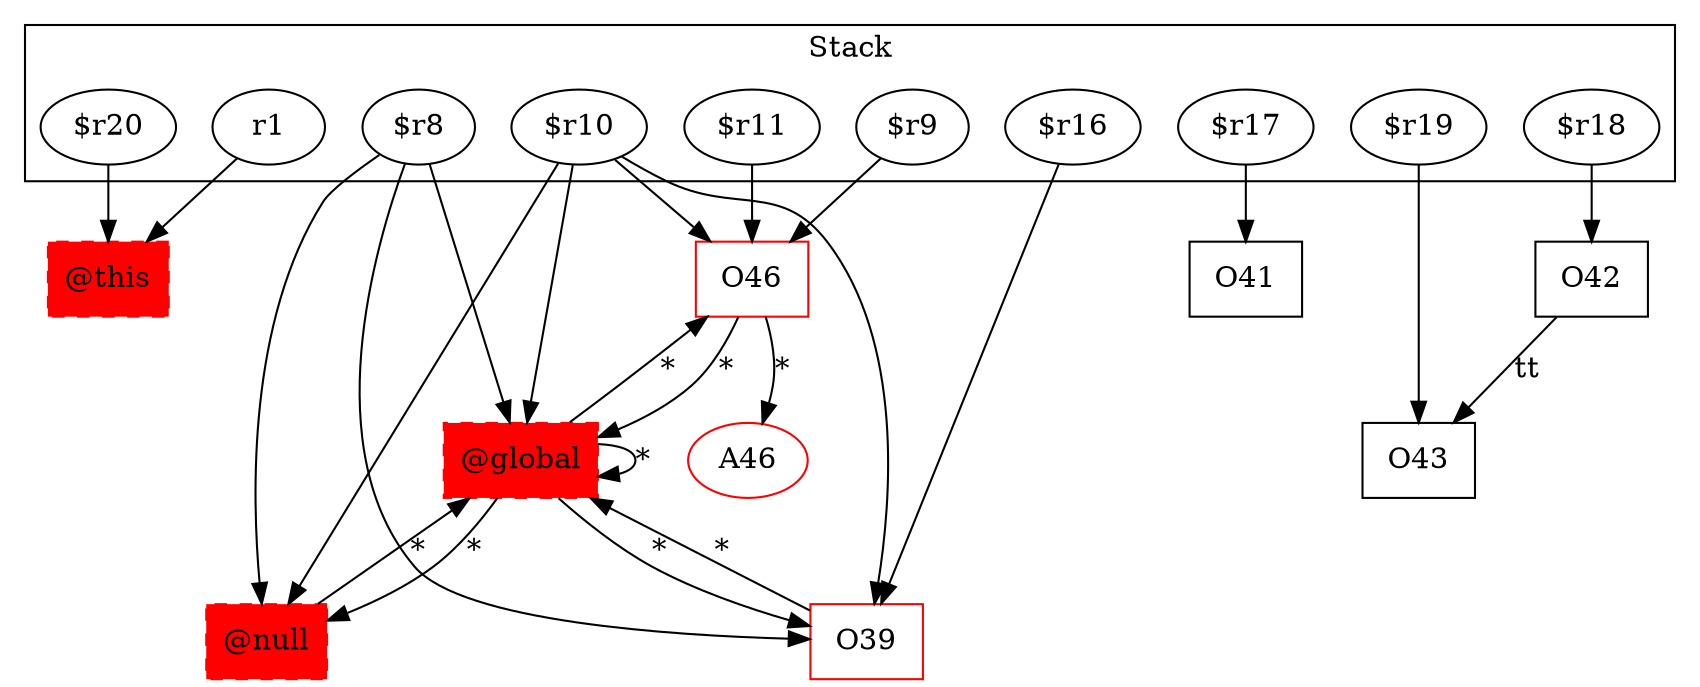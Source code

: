 digraph sample {
  rankDir="LR";
  subgraph cluster_0 {
    label="Stack"
    "r1"; "$r20"; "$r11"; "$r10"; "$r17"; "$r9"; "$r16"; "$r8"; "$r19"; "$r18"; 
  }
  "r1" -> { "@this"[shape=box]};
  "$r20" -> { "@this"[shape=box]};
  "$r11" -> { O46[shape=box]};
  "$r10" -> { O46[shape=box]"@null"[shape=box]O39[shape=box]"@global"[shape=box]};
  "$r17" -> { O41[shape=box]};
  "$r9" -> { O46[shape=box]};
  "$r16" -> { O39[shape=box]};
  "$r8" -> { "@null"[shape=box]O39[shape=box]"@global"[shape=box]};
  "$r19" -> { O43[shape=box]};
  "$r18" -> { O42[shape=box]};
  O46 -> A46[label="*", weight="0.2"]
  O46 -> "@global"[label="*", weight="0.2"]
  "@null" -> "@global"[label="*", weight="0.2"]
  "@null"[shape=box, style="filled,dashed"];
  O39 -> "@global"[label="*", weight="0.2"]
  "@global" -> O46[label="*", weight="0.2"]
  "@global" -> "@null"[label="*", weight="0.2"]
  "@global" -> O39[label="*", weight="0.2"]
  "@global" -> "@global"[label="*", weight="0.2"]
  "@global"[shape=box, style="filled,dashed"];
  "@this"[shape=box, style="filled,dashed"];
  O42 -> O43[label="tt", weight="0.2"]
  O46[color="red"];
  A46[color="red"];
  "@null"[color="red"];
  O39[color="red"];
  "@global"[color="red"];
  "@this"[color="red"];
}
